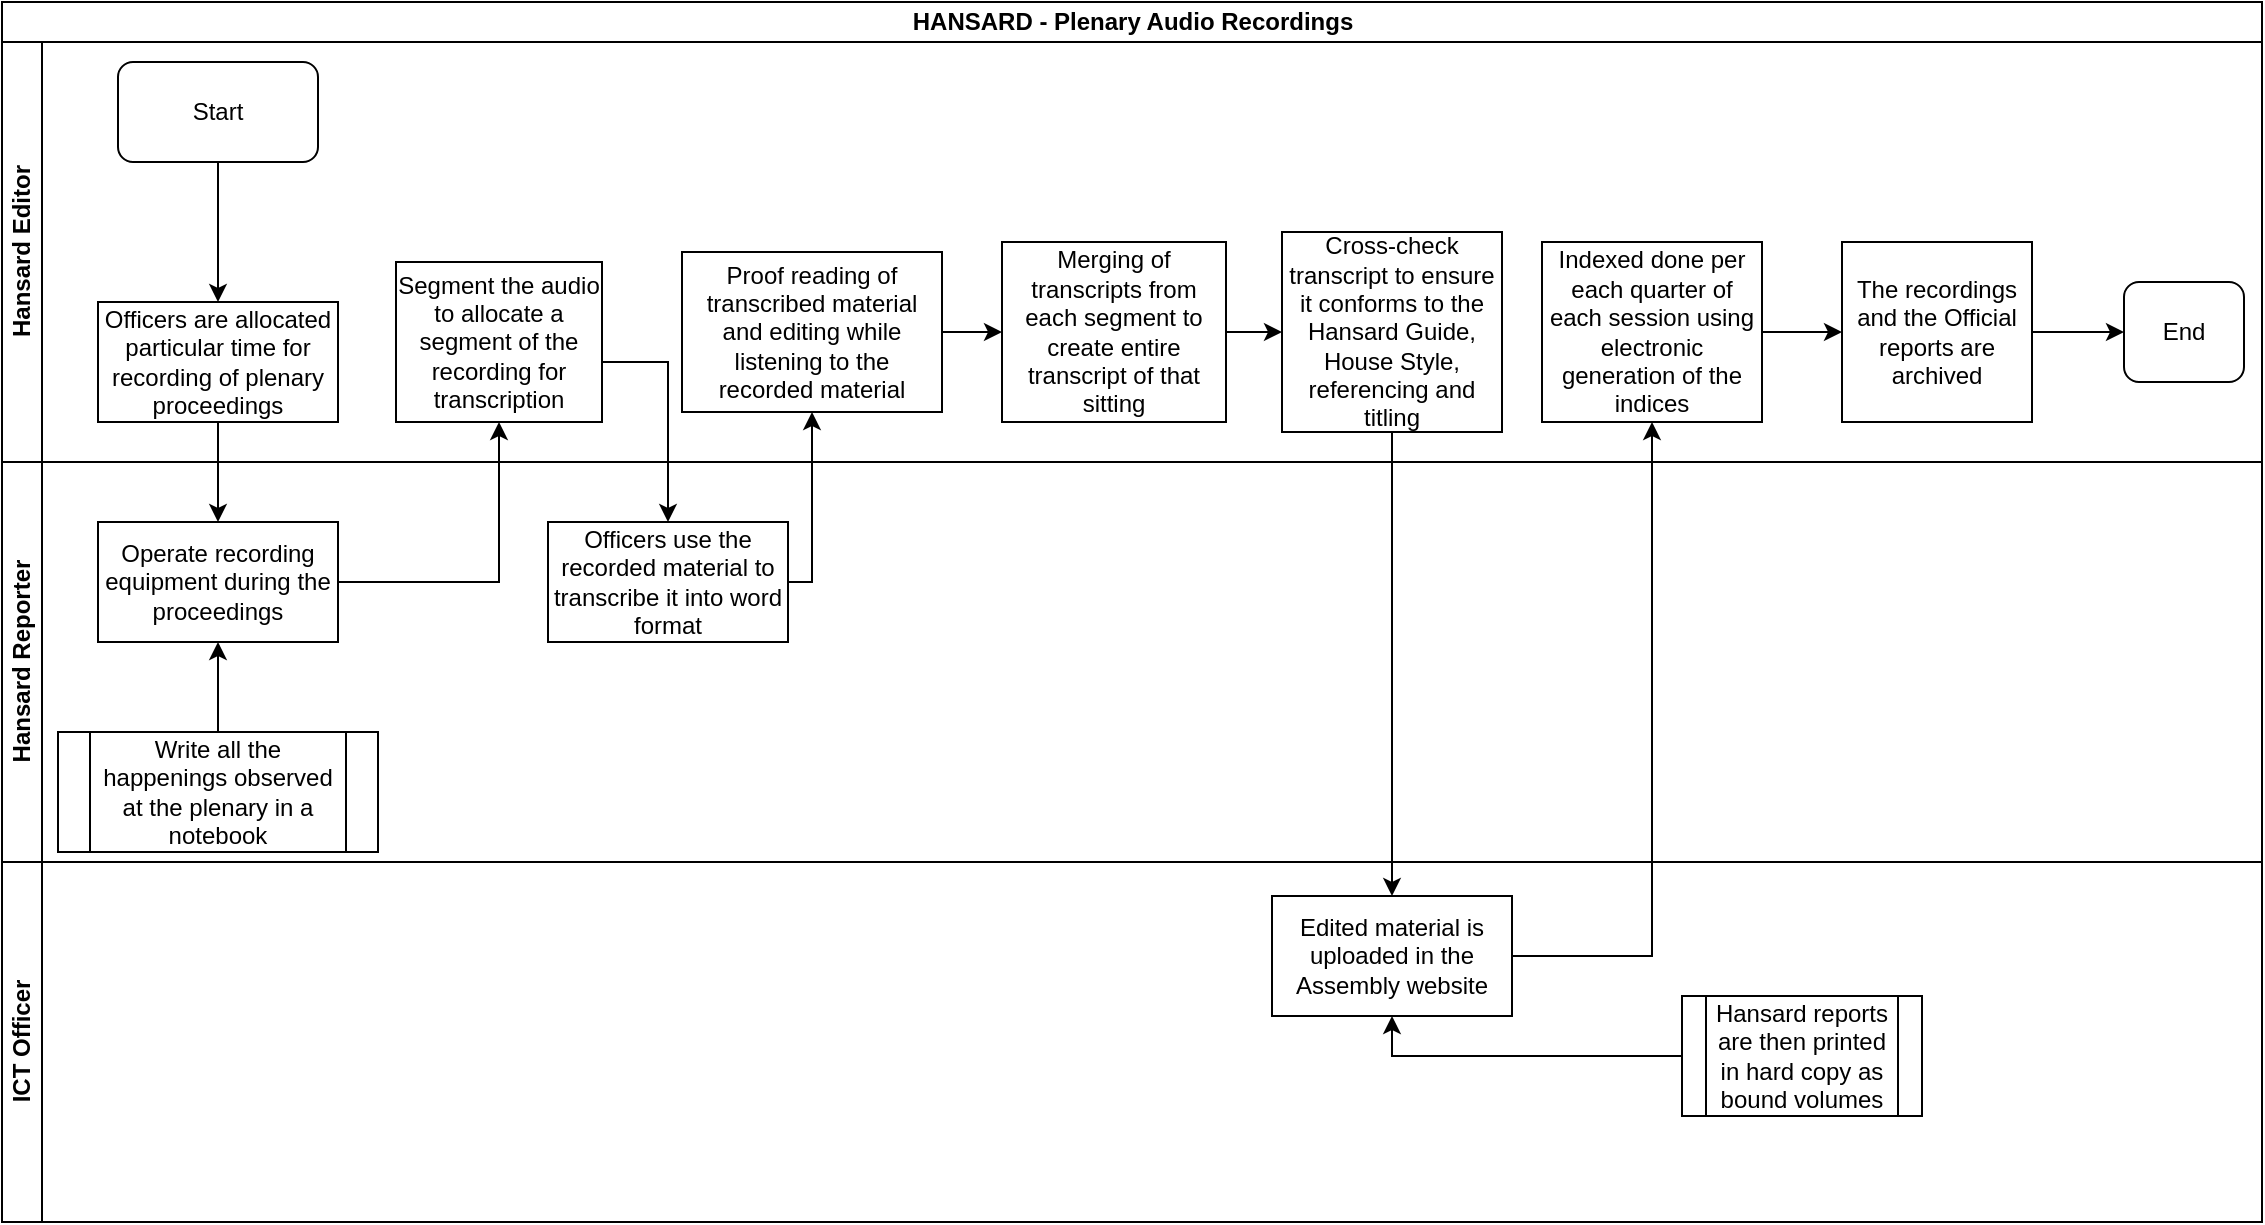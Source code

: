<mxfile version="13.7.7" type="github">
  <diagram id="yZyWORpR4N3k2B5hO9Oc" name="Page-1">
    <mxGraphModel dx="910" dy="487" grid="1" gridSize="10" guides="1" tooltips="1" connect="1" arrows="1" fold="1" page="1" pageScale="1" pageWidth="1169" pageHeight="827" math="0" shadow="0">
      <root>
        <mxCell id="0" />
        <mxCell id="1" parent="0" />
        <mxCell id="q7ujqtCJ4n2Gz-Uq-b1V-1" value="HANSARD - Plenary Audio Recordings" style="swimlane;html=1;childLayout=stackLayout;resizeParent=1;resizeParentMax=0;horizontal=1;startSize=20;horizontalStack=0;" parent="1" vertex="1">
          <mxGeometry x="19" y="20" width="1130" height="610" as="geometry" />
        </mxCell>
        <mxCell id="q7ujqtCJ4n2Gz-Uq-b1V-2" value="Hansard Editor" style="swimlane;html=1;startSize=20;horizontal=0;" parent="q7ujqtCJ4n2Gz-Uq-b1V-1" vertex="1">
          <mxGeometry y="20" width="1130" height="210" as="geometry" />
        </mxCell>
        <mxCell id="q7ujqtCJ4n2Gz-Uq-b1V-10" value="Start" style="rounded=1;whiteSpace=wrap;html=1;" parent="q7ujqtCJ4n2Gz-Uq-b1V-2" vertex="1">
          <mxGeometry x="58" y="10" width="100" height="50" as="geometry" />
        </mxCell>
        <mxCell id="q7ujqtCJ4n2Gz-Uq-b1V-12" value="" style="edgeStyle=orthogonalEdgeStyle;rounded=0;orthogonalLoop=1;jettySize=auto;html=1;" parent="q7ujqtCJ4n2Gz-Uq-b1V-2" source="q7ujqtCJ4n2Gz-Uq-b1V-10" target="q7ujqtCJ4n2Gz-Uq-b1V-13" edge="1">
          <mxGeometry relative="1" as="geometry">
            <mxPoint x="108" y="140" as="targetPoint" />
          </mxGeometry>
        </mxCell>
        <mxCell id="q7ujqtCJ4n2Gz-Uq-b1V-26" value="Merging of transcripts from each segment to create entire transcript of that sitting" style="whiteSpace=wrap;html=1;rounded=0;" parent="q7ujqtCJ4n2Gz-Uq-b1V-2" vertex="1">
          <mxGeometry x="500" y="100" width="112" height="90" as="geometry" />
        </mxCell>
        <mxCell id="q7ujqtCJ4n2Gz-Uq-b1V-28" value="Cross-check transcript to ensure it conforms to the Hansard Guide, House Style, referencing and titling" style="whiteSpace=wrap;html=1;rounded=0;" parent="q7ujqtCJ4n2Gz-Uq-b1V-2" vertex="1">
          <mxGeometry x="640" y="95" width="110" height="100" as="geometry" />
        </mxCell>
        <mxCell id="q7ujqtCJ4n2Gz-Uq-b1V-32" value="Indexed done per each quarter of each session using electronic generation of the indices" style="whiteSpace=wrap;html=1;rounded=0;" parent="q7ujqtCJ4n2Gz-Uq-b1V-2" vertex="1">
          <mxGeometry x="770" y="100" width="110" height="90" as="geometry" />
        </mxCell>
        <mxCell id="q7ujqtCJ4n2Gz-Uq-b1V-34" value="The recordings and the Official reports are archived" style="whiteSpace=wrap;html=1;rounded=0;" parent="q7ujqtCJ4n2Gz-Uq-b1V-2" vertex="1">
          <mxGeometry x="920" y="100" width="95" height="90" as="geometry" />
        </mxCell>
        <mxCell id="q7ujqtCJ4n2Gz-Uq-b1V-13" value="Officers are allocated particular time for recording of plenary proceedings " style="rounded=0;whiteSpace=wrap;html=1;" parent="q7ujqtCJ4n2Gz-Uq-b1V-2" vertex="1">
          <mxGeometry x="48" y="130" width="120" height="60" as="geometry" />
        </mxCell>
        <mxCell id="q7ujqtCJ4n2Gz-Uq-b1V-20" value="Segment the audio to allocate a segment of the recording for transcription" style="whiteSpace=wrap;html=1;rounded=0;" parent="q7ujqtCJ4n2Gz-Uq-b1V-2" vertex="1">
          <mxGeometry x="197" y="110" width="103" height="80" as="geometry" />
        </mxCell>
        <mxCell id="q7ujqtCJ4n2Gz-Uq-b1V-24" value="Proof reading of transcribed material and editing while listening to the recorded material" style="whiteSpace=wrap;html=1;rounded=0;" parent="q7ujqtCJ4n2Gz-Uq-b1V-2" vertex="1">
          <mxGeometry x="340" y="105" width="130" height="80" as="geometry" />
        </mxCell>
        <mxCell id="q7ujqtCJ4n2Gz-Uq-b1V-27" value="" style="edgeStyle=orthogonalEdgeStyle;rounded=0;orthogonalLoop=1;jettySize=auto;html=1;" parent="q7ujqtCJ4n2Gz-Uq-b1V-2" source="q7ujqtCJ4n2Gz-Uq-b1V-24" target="q7ujqtCJ4n2Gz-Uq-b1V-26" edge="1">
          <mxGeometry relative="1" as="geometry" />
        </mxCell>
        <mxCell id="q7ujqtCJ4n2Gz-Uq-b1V-29" value="" style="edgeStyle=orthogonalEdgeStyle;rounded=0;orthogonalLoop=1;jettySize=auto;html=1;" parent="q7ujqtCJ4n2Gz-Uq-b1V-2" source="q7ujqtCJ4n2Gz-Uq-b1V-26" target="q7ujqtCJ4n2Gz-Uq-b1V-28" edge="1">
          <mxGeometry relative="1" as="geometry" />
        </mxCell>
        <mxCell id="q7ujqtCJ4n2Gz-Uq-b1V-35" value="" style="edgeStyle=orthogonalEdgeStyle;rounded=0;orthogonalLoop=1;jettySize=auto;html=1;" parent="q7ujqtCJ4n2Gz-Uq-b1V-2" source="q7ujqtCJ4n2Gz-Uq-b1V-32" target="q7ujqtCJ4n2Gz-Uq-b1V-34" edge="1">
          <mxGeometry relative="1" as="geometry" />
        </mxCell>
        <mxCell id="q7ujqtCJ4n2Gz-Uq-b1V-3" value="Hansard Reporter" style="swimlane;html=1;startSize=20;horizontal=0;" parent="q7ujqtCJ4n2Gz-Uq-b1V-1" vertex="1">
          <mxGeometry y="230" width="1130" height="200" as="geometry" />
        </mxCell>
        <mxCell id="q7ujqtCJ4n2Gz-Uq-b1V-14" value="Operate recording equipment during the proceedings" style="whiteSpace=wrap;html=1;rounded=0;" parent="q7ujqtCJ4n2Gz-Uq-b1V-3" vertex="1">
          <mxGeometry x="48" y="30" width="120" height="60" as="geometry" />
        </mxCell>
        <mxCell id="q7ujqtCJ4n2Gz-Uq-b1V-22" value="Officers use the recorded material to transcribe it into word format" style="whiteSpace=wrap;html=1;rounded=0;" parent="q7ujqtCJ4n2Gz-Uq-b1V-3" vertex="1">
          <mxGeometry x="273" y="30" width="120" height="60" as="geometry" />
        </mxCell>
        <mxCell id="q7ujqtCJ4n2Gz-Uq-b1V-16" value="Write all the happenings observed at the plenary in a notebook" style="shape=process;whiteSpace=wrap;html=1;backgroundOutline=1;rounded=0;" parent="q7ujqtCJ4n2Gz-Uq-b1V-3" vertex="1">
          <mxGeometry x="28" y="135" width="160" height="60" as="geometry" />
        </mxCell>
        <mxCell id="q7ujqtCJ4n2Gz-Uq-b1V-19" value="" style="edgeStyle=orthogonalEdgeStyle;rounded=0;orthogonalLoop=1;jettySize=auto;html=1;entryX=0.5;entryY=1;entryDx=0;entryDy=0;" parent="q7ujqtCJ4n2Gz-Uq-b1V-3" source="q7ujqtCJ4n2Gz-Uq-b1V-16" target="q7ujqtCJ4n2Gz-Uq-b1V-14" edge="1">
          <mxGeometry relative="1" as="geometry">
            <mxPoint x="108" y="54" as="targetPoint" />
          </mxGeometry>
        </mxCell>
        <mxCell id="q7ujqtCJ4n2Gz-Uq-b1V-4" value="ICT Officer" style="swimlane;html=1;startSize=20;horizontal=0;" parent="q7ujqtCJ4n2Gz-Uq-b1V-1" vertex="1">
          <mxGeometry y="430" width="1130" height="180" as="geometry" />
        </mxCell>
        <mxCell id="q7ujqtCJ4n2Gz-Uq-b1V-30" value="Edited material is uploaded in the Assembly website" style="whiteSpace=wrap;html=1;rounded=0;" parent="q7ujqtCJ4n2Gz-Uq-b1V-4" vertex="1">
          <mxGeometry x="635" y="17" width="120" height="60" as="geometry" />
        </mxCell>
        <mxCell id="q7ujqtCJ4n2Gz-Uq-b1V-42" value="" style="edgeStyle=orthogonalEdgeStyle;rounded=0;orthogonalLoop=1;jettySize=auto;html=1;entryX=0.5;entryY=1;entryDx=0;entryDy=0;" parent="q7ujqtCJ4n2Gz-Uq-b1V-4" source="q7ujqtCJ4n2Gz-Uq-b1V-40" target="q7ujqtCJ4n2Gz-Uq-b1V-30" edge="1">
          <mxGeometry relative="1" as="geometry">
            <mxPoint x="710" y="80" as="targetPoint" />
          </mxGeometry>
        </mxCell>
        <mxCell id="q7ujqtCJ4n2Gz-Uq-b1V-40" value="Hansard reports are then printed in hard copy as bound volumes" style="shape=process;whiteSpace=wrap;html=1;backgroundOutline=1;" parent="q7ujqtCJ4n2Gz-Uq-b1V-4" vertex="1">
          <mxGeometry x="840" y="67" width="120" height="60" as="geometry" />
        </mxCell>
        <mxCell id="q7ujqtCJ4n2Gz-Uq-b1V-15" value="" style="edgeStyle=orthogonalEdgeStyle;rounded=0;orthogonalLoop=1;jettySize=auto;html=1;" parent="q7ujqtCJ4n2Gz-Uq-b1V-1" source="q7ujqtCJ4n2Gz-Uq-b1V-13" target="q7ujqtCJ4n2Gz-Uq-b1V-14" edge="1">
          <mxGeometry relative="1" as="geometry" />
        </mxCell>
        <mxCell id="q7ujqtCJ4n2Gz-Uq-b1V-21" value="" style="edgeStyle=orthogonalEdgeStyle;rounded=0;orthogonalLoop=1;jettySize=auto;html=1;" parent="q7ujqtCJ4n2Gz-Uq-b1V-1" source="q7ujqtCJ4n2Gz-Uq-b1V-14" target="q7ujqtCJ4n2Gz-Uq-b1V-20" edge="1">
          <mxGeometry relative="1" as="geometry" />
        </mxCell>
        <mxCell id="q7ujqtCJ4n2Gz-Uq-b1V-23" value="" style="edgeStyle=orthogonalEdgeStyle;rounded=0;orthogonalLoop=1;jettySize=auto;html=1;entryX=0.5;entryY=0;entryDx=0;entryDy=0;" parent="q7ujqtCJ4n2Gz-Uq-b1V-1" source="q7ujqtCJ4n2Gz-Uq-b1V-20" target="q7ujqtCJ4n2Gz-Uq-b1V-22" edge="1">
          <mxGeometry relative="1" as="geometry">
            <Array as="points">
              <mxPoint x="333" y="180" />
            </Array>
          </mxGeometry>
        </mxCell>
        <mxCell id="q7ujqtCJ4n2Gz-Uq-b1V-25" value="" style="edgeStyle=orthogonalEdgeStyle;rounded=0;orthogonalLoop=1;jettySize=auto;html=1;exitX=1;exitY=0.5;exitDx=0;exitDy=0;" parent="q7ujqtCJ4n2Gz-Uq-b1V-1" source="q7ujqtCJ4n2Gz-Uq-b1V-22" target="q7ujqtCJ4n2Gz-Uq-b1V-24" edge="1">
          <mxGeometry relative="1" as="geometry">
            <Array as="points">
              <mxPoint x="405" y="290" />
            </Array>
          </mxGeometry>
        </mxCell>
        <mxCell id="q7ujqtCJ4n2Gz-Uq-b1V-33" value="" style="edgeStyle=orthogonalEdgeStyle;rounded=0;orthogonalLoop=1;jettySize=auto;html=1;" parent="q7ujqtCJ4n2Gz-Uq-b1V-1" source="q7ujqtCJ4n2Gz-Uq-b1V-30" target="q7ujqtCJ4n2Gz-Uq-b1V-32" edge="1">
          <mxGeometry relative="1" as="geometry" />
        </mxCell>
        <mxCell id="q7ujqtCJ4n2Gz-Uq-b1V-31" value="" style="edgeStyle=orthogonalEdgeStyle;rounded=0;orthogonalLoop=1;jettySize=auto;html=1;" parent="q7ujqtCJ4n2Gz-Uq-b1V-1" source="q7ujqtCJ4n2Gz-Uq-b1V-28" target="q7ujqtCJ4n2Gz-Uq-b1V-30" edge="1">
          <mxGeometry relative="1" as="geometry" />
        </mxCell>
        <mxCell id="q7ujqtCJ4n2Gz-Uq-b1V-38" value="End" style="rounded=1;whiteSpace=wrap;html=1;" parent="1" vertex="1">
          <mxGeometry x="1080" y="160" width="60" height="50" as="geometry" />
        </mxCell>
        <mxCell id="q7ujqtCJ4n2Gz-Uq-b1V-39" value="" style="edgeStyle=orthogonalEdgeStyle;rounded=0;orthogonalLoop=1;jettySize=auto;html=1;" parent="1" source="q7ujqtCJ4n2Gz-Uq-b1V-34" target="q7ujqtCJ4n2Gz-Uq-b1V-38" edge="1">
          <mxGeometry relative="1" as="geometry">
            <mxPoint x="1035" y="185" as="sourcePoint" />
            <mxPoint x="1102.5" y="185" as="targetPoint" />
          </mxGeometry>
        </mxCell>
      </root>
    </mxGraphModel>
  </diagram>
</mxfile>
